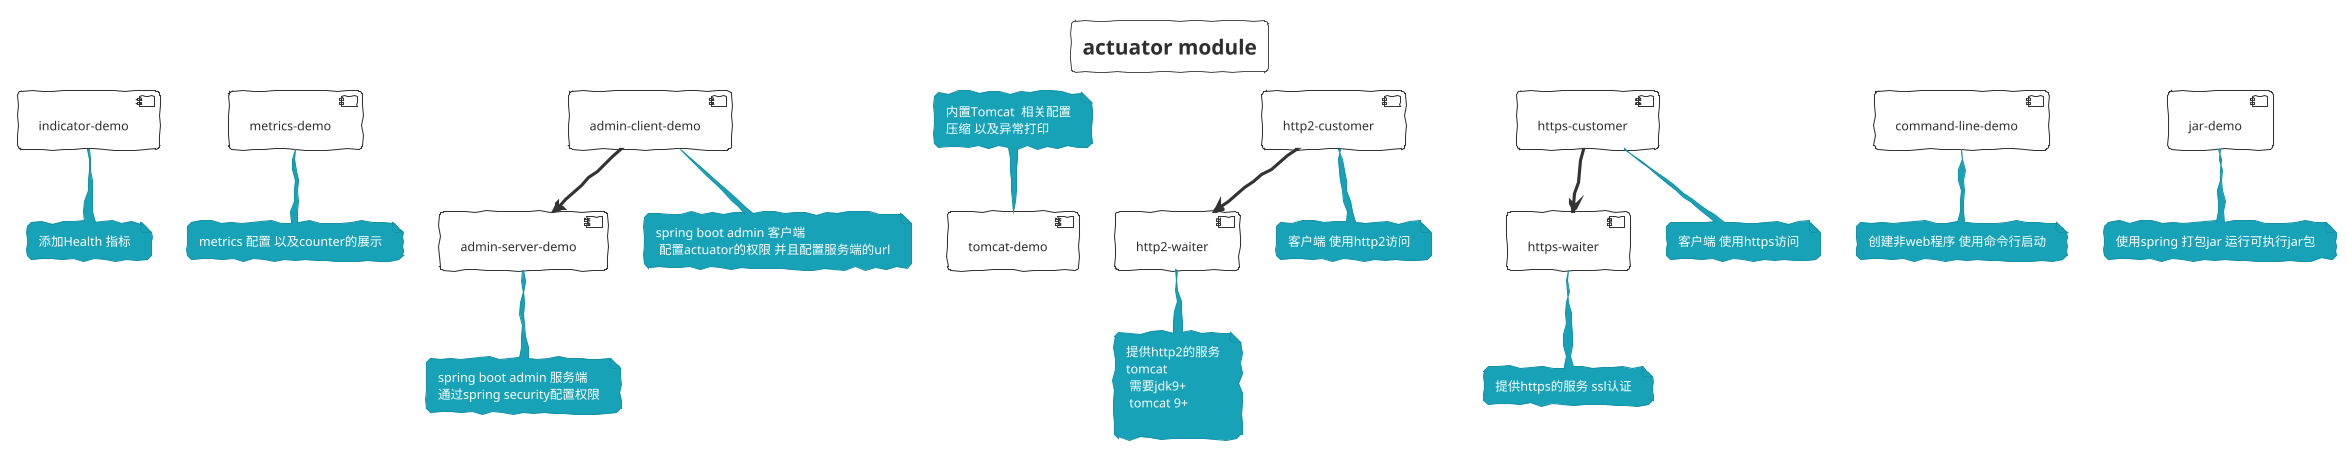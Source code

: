@startuml ACTUATOR_MODULE
!theme sketchy-outline
title actuator module
[indicator-demo] as id
[metrics-demo] as md
[admin-server-demo] as asd
[admin-client-demo] as acd
[tomcat-demo] as td

[http2-customer] as hhc
[http2-waiter] as hhw

[https-customer] as hhcs
[https-waiter] as hhws
[command-line-demo] as cld
[jar-demo] as jdd

note bottom of id
    添加Health 指标
end note

note bottom of md
  metrics 配置 以及counter的展示
end note
note bottom of asd
 spring boot admin 服务端
 通过spring security配置权限
end note
note bottom of acd
spring boot admin 客户端
 配置actuator的权限 并且配置服务端的url
end note
acd -->asd
note top of td
内置Tomcat  相关配置
压缩 以及异常打印
end note

note bottom of hhc
客户端 使用http2访问
end note

note bottom of hhw
提供http2的服务
tomcat
 需要jdk9+  
 tomcat 9+

end note
hhc-->hhw

note bottom of hhcs
客户端 使用https访问
end note

note bottom of hhws
提供https的服务 ssl认证
end note
hhcs-->hhws
note bottom of cld
创建非web程序 使用命令行启动
end note
note bottom of jdd
使用spring 打包jar 运行可执行jar包
end note

@enduml
